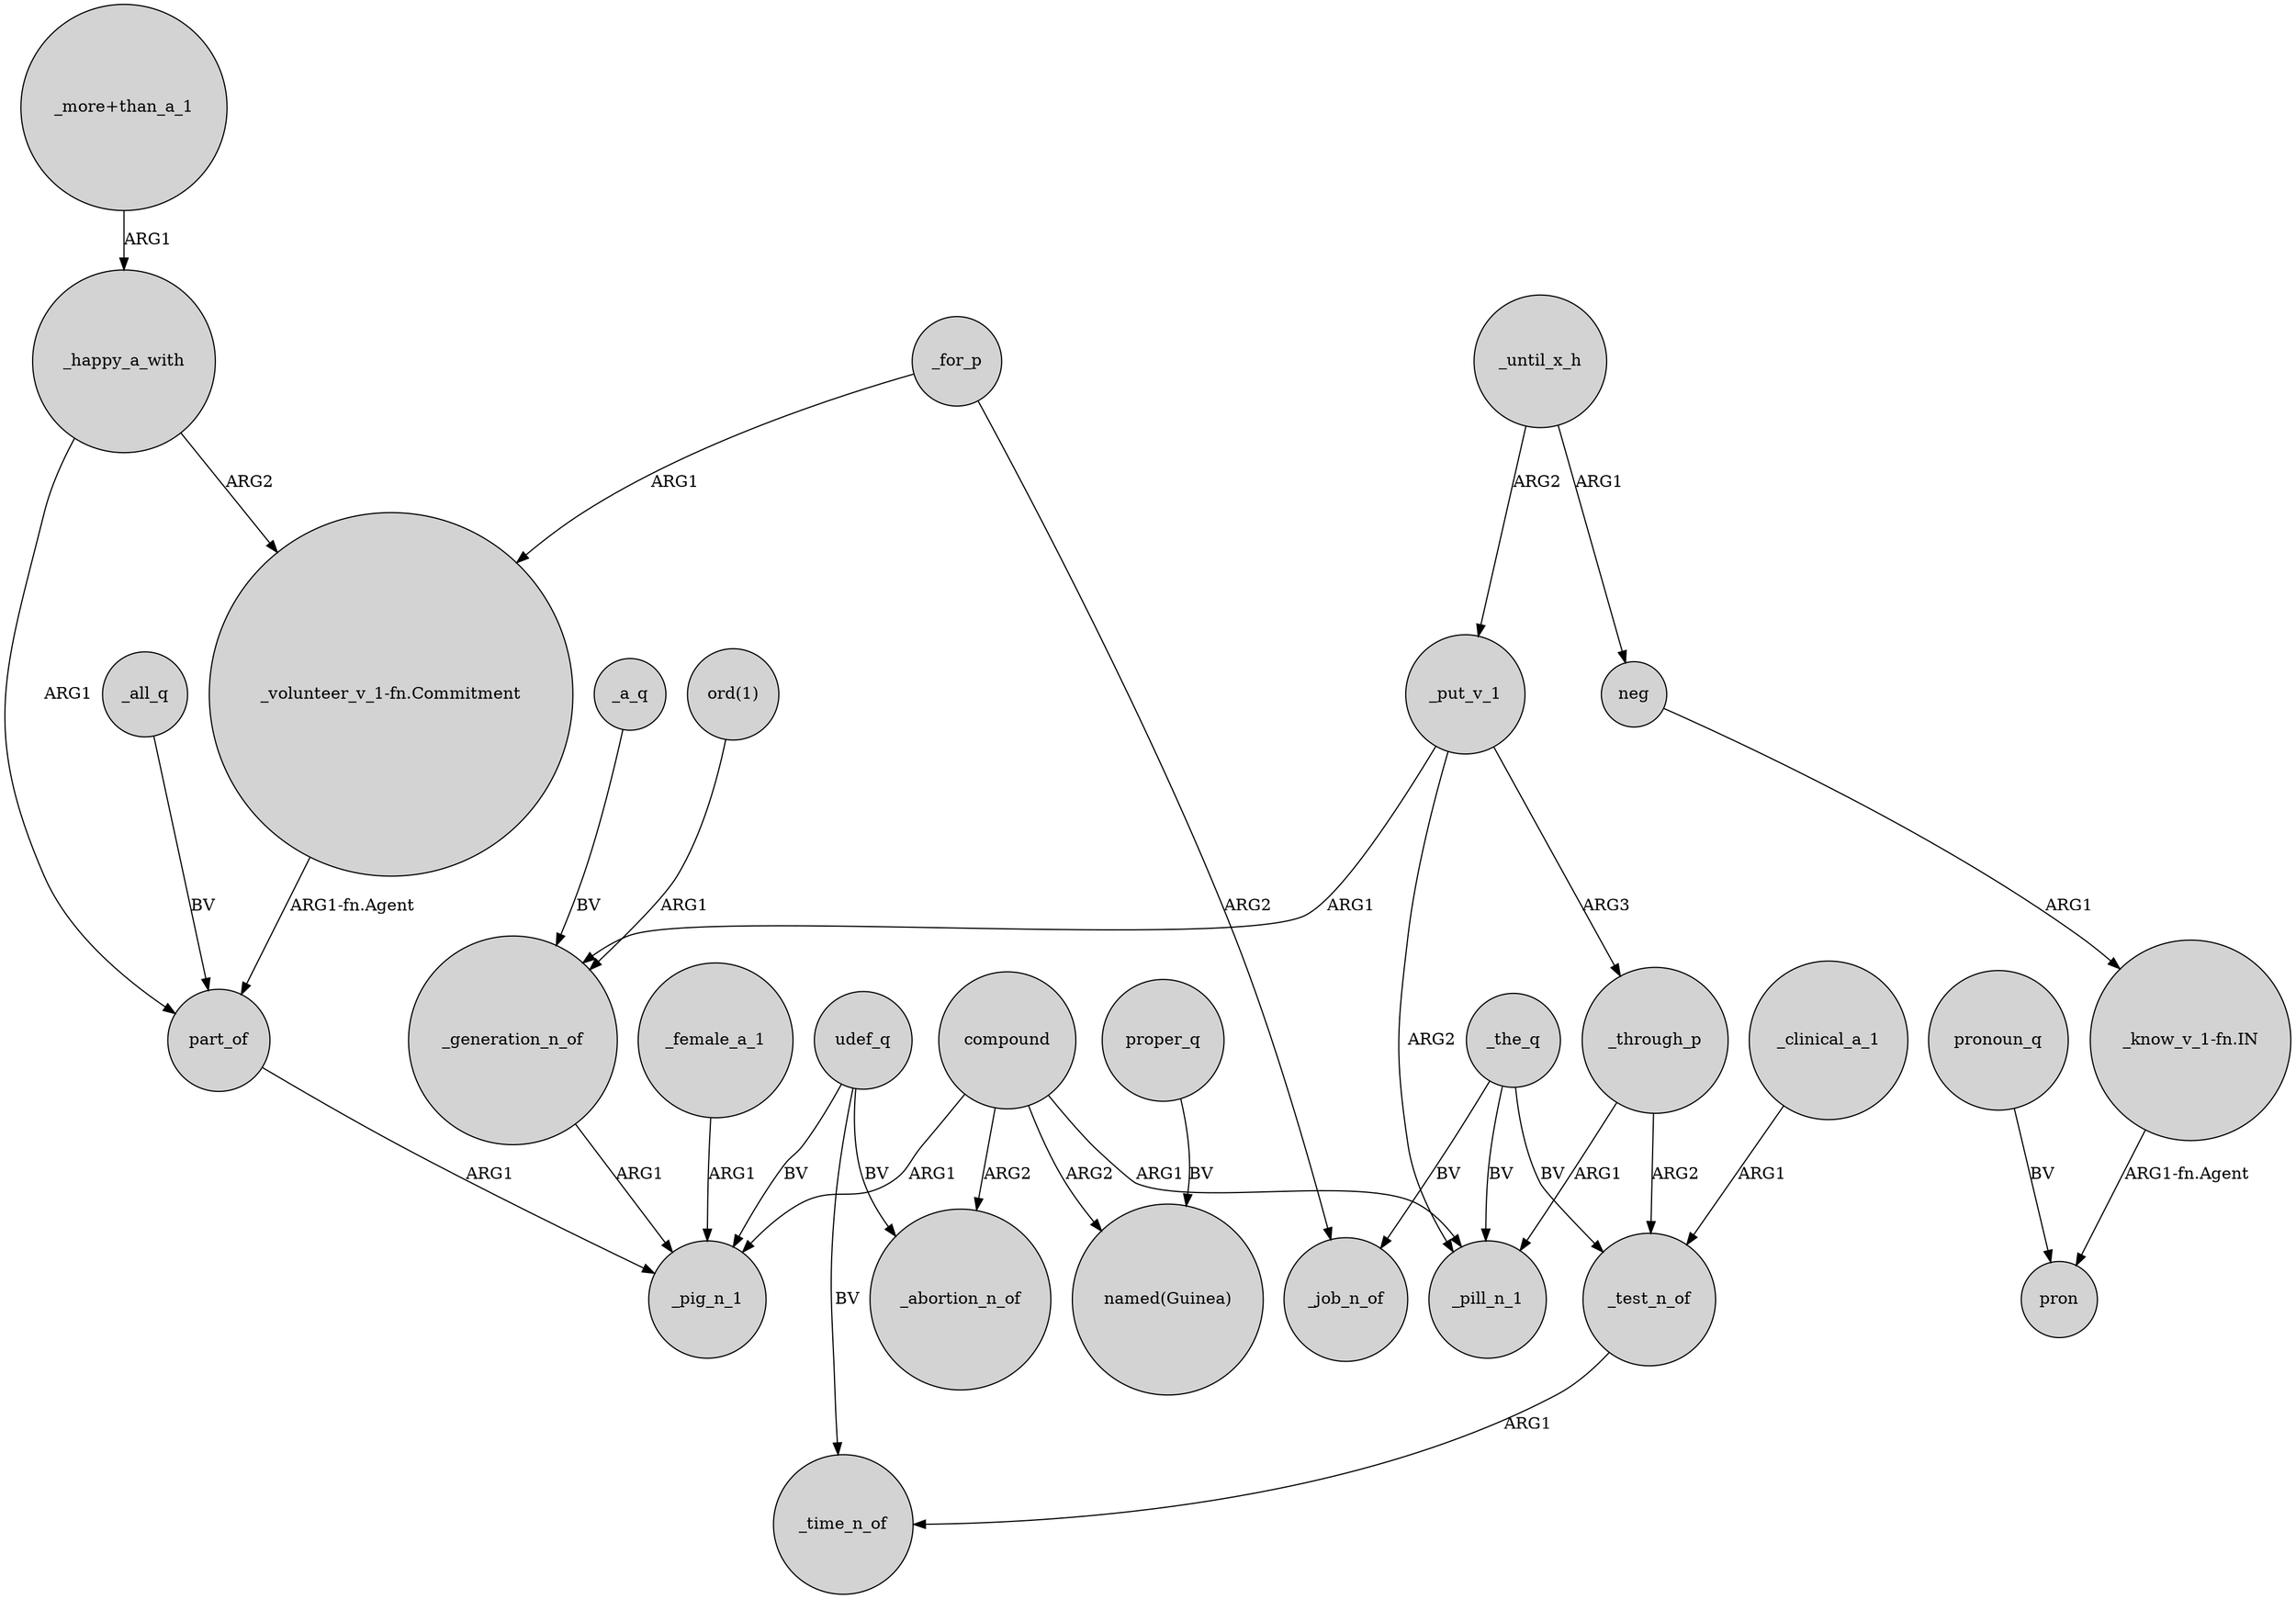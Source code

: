 digraph {
	node [shape=circle style=filled]
	_the_q -> _pill_n_1 [label=BV]
	compound -> _pill_n_1 [label=ARG1]
	_for_p -> "_volunteer_v_1-fn.Commitment" [label=ARG1]
	_the_q -> _test_n_of [label=BV]
	_for_p -> _job_n_of [label=ARG2]
	_through_p -> _pill_n_1 [label=ARG1]
	_female_a_1 -> _pig_n_1 [label=ARG1]
	_all_q -> part_of [label=BV]
	_test_n_of -> _time_n_of [label=ARG1]
	_happy_a_with -> part_of [label=ARG1]
	_through_p -> _test_n_of [label=ARG2]
	"_more+than_a_1" -> _happy_a_with [label=ARG1]
	compound -> "named(Guinea)" [label=ARG2]
	_until_x_h -> neg [label=ARG1]
	"_know_v_1-fn.IN" -> pron [label="ARG1-fn.Agent"]
	compound -> _pig_n_1 [label=ARG1]
	_clinical_a_1 -> _test_n_of [label=ARG1]
	_generation_n_of -> _pig_n_1 [label=ARG1]
	udef_q -> _pig_n_1 [label=BV]
	"ord(1)" -> _generation_n_of [label=ARG1]
	pronoun_q -> pron [label=BV]
	_happy_a_with -> "_volunteer_v_1-fn.Commitment" [label=ARG2]
	neg -> "_know_v_1-fn.IN" [label=ARG1]
	_a_q -> _generation_n_of [label=BV]
	part_of -> _pig_n_1 [label=ARG1]
	_the_q -> _job_n_of [label=BV]
	udef_q -> _time_n_of [label=BV]
	_put_v_1 -> _pill_n_1 [label=ARG2]
	proper_q -> "named(Guinea)" [label=BV]
	"_volunteer_v_1-fn.Commitment" -> part_of [label="ARG1-fn.Agent"]
	udef_q -> _abortion_n_of [label=BV]
	compound -> _abortion_n_of [label=ARG2]
	_until_x_h -> _put_v_1 [label=ARG2]
	_put_v_1 -> _generation_n_of [label=ARG1]
	_put_v_1 -> _through_p [label=ARG3]
}

